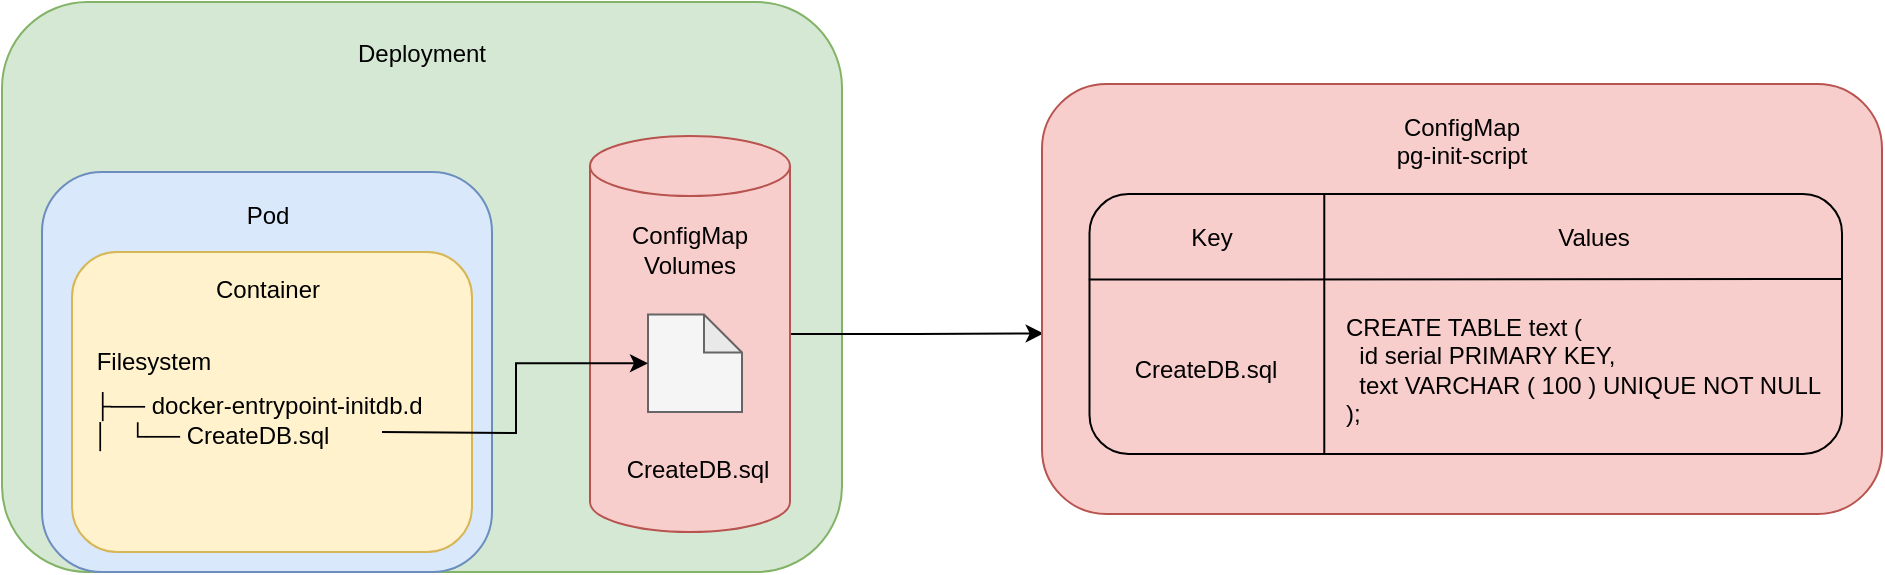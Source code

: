 <mxfile version="20.3.0" type="device"><diagram id="kMry2JeJSecjauOU-xZs" name="第 1 页"><mxGraphModel dx="2011" dy="1442" grid="1" gridSize="10" guides="1" tooltips="1" connect="1" arrows="1" fold="1" page="1" pageScale="1" pageWidth="827" pageHeight="1169" math="0" shadow="0"><root><mxCell id="0"/><mxCell id="1" parent="0"/><mxCell id="XoFE757qU-BaENuKfDMF-3" value="" style="rounded=1;whiteSpace=wrap;html=1;fontSize=12;fillColor=#d5e8d4;strokeColor=#82b366;" vertex="1" parent="1"><mxGeometry x="97" y="275" width="420" height="285" as="geometry"/></mxCell><mxCell id="XoFE757qU-BaENuKfDMF-4" value="Deployment" style="text;html=1;strokeColor=none;fillColor=none;align=center;verticalAlign=middle;whiteSpace=wrap;rounded=0;fontSize=12;" vertex="1" parent="1"><mxGeometry x="277" y="286" width="60" height="30" as="geometry"/></mxCell><mxCell id="XoFE757qU-BaENuKfDMF-16" value="" style="rounded=1;whiteSpace=wrap;html=1;fontSize=12;fillColor=#dae8fc;strokeColor=#6c8ebf;" vertex="1" parent="1"><mxGeometry x="117" y="360" width="225" height="200" as="geometry"/></mxCell><mxCell id="XoFE757qU-BaENuKfDMF-17" value="Pod" style="text;html=1;strokeColor=none;fillColor=none;align=center;verticalAlign=middle;whiteSpace=wrap;rounded=0;fontSize=12;" vertex="1" parent="1"><mxGeometry x="199.5" y="367" width="60" height="30" as="geometry"/></mxCell><mxCell id="XoFE757qU-BaENuKfDMF-18" value="" style="rounded=1;whiteSpace=wrap;html=1;fontSize=12;fillColor=#fff2cc;strokeColor=#d6b656;" vertex="1" parent="1"><mxGeometry x="132" y="400" width="200" height="150" as="geometry"/></mxCell><mxCell id="XoFE757qU-BaENuKfDMF-19" value="Container" style="text;html=1;strokeColor=none;fillColor=none;align=center;verticalAlign=middle;whiteSpace=wrap;rounded=0;fontSize=12;" vertex="1" parent="1"><mxGeometry x="199.5" y="404" width="60" height="30" as="geometry"/></mxCell><mxCell id="XoFE757qU-BaENuKfDMF-21" value="&lt;div&gt;├── docker-entrypoint-initdb.d&lt;/div&gt;&lt;div&gt;│&amp;nbsp; &amp;nbsp;└── CreateDB.sql&lt;/div&gt;" style="text;html=1;strokeColor=none;fillColor=none;align=left;verticalAlign=middle;whiteSpace=wrap;rounded=0;fontSize=12;" vertex="1" parent="1"><mxGeometry x="141" y="457" width="186" height="53" as="geometry"/></mxCell><mxCell id="XoFE757qU-BaENuKfDMF-22" value="Filesystem" style="text;html=1;strokeColor=none;fillColor=none;align=center;verticalAlign=middle;whiteSpace=wrap;rounded=0;fontSize=12;" vertex="1" parent="1"><mxGeometry x="142.5" y="440" width="60" height="30" as="geometry"/></mxCell><mxCell id="XoFE757qU-BaENuKfDMF-40" style="edgeStyle=orthogonalEdgeStyle;rounded=0;orthogonalLoop=1;jettySize=auto;html=1;exitX=1;exitY=0.5;exitDx=0;exitDy=0;exitPerimeter=0;entryX=0.002;entryY=0.58;entryDx=0;entryDy=0;entryPerimeter=0;fontFamily=Helvetica;fontSize=12;" edge="1" parent="1" source="XoFE757qU-BaENuKfDMF-23" target="XoFE757qU-BaENuKfDMF-27"><mxGeometry relative="1" as="geometry"/></mxCell><mxCell id="XoFE757qU-BaENuKfDMF-23" value="" style="shape=cylinder3;whiteSpace=wrap;html=1;boundedLbl=1;backgroundOutline=1;size=15;fontSize=12;fillColor=#f8cecc;strokeColor=#b85450;" vertex="1" parent="1"><mxGeometry x="391" y="342" width="100" height="198" as="geometry"/></mxCell><mxCell id="XoFE757qU-BaENuKfDMF-24" value="ConfigMap&lt;br&gt;Volumes" style="text;html=1;strokeColor=none;fillColor=none;align=center;verticalAlign=middle;whiteSpace=wrap;rounded=0;fontSize=12;" vertex="1" parent="1"><mxGeometry x="411" y="384" width="60" height="30" as="geometry"/></mxCell><mxCell id="XoFE757qU-BaENuKfDMF-25" value="" style="shape=note;whiteSpace=wrap;html=1;backgroundOutline=1;darkOpacity=0.05;fontSize=12;fillColor=#f5f5f5;strokeColor=#666666;fontColor=#333333;size=19;" vertex="1" parent="1"><mxGeometry x="420" y="431.25" width="47" height="48.75" as="geometry"/></mxCell><mxCell id="XoFE757qU-BaENuKfDMF-26" value="CreateDB.sql" style="text;html=1;strokeColor=none;fillColor=none;align=center;verticalAlign=middle;whiteSpace=wrap;rounded=0;fontSize=12;" vertex="1" parent="1"><mxGeometry x="409" y="494" width="72" height="30" as="geometry"/></mxCell><mxCell id="XoFE757qU-BaENuKfDMF-27" value="" style="rounded=1;whiteSpace=wrap;html=1;fontSize=12;fillColor=#f8cecc;strokeColor=#b85450;" vertex="1" parent="1"><mxGeometry x="617" y="316" width="420" height="215" as="geometry"/></mxCell><mxCell id="XoFE757qU-BaENuKfDMF-28" value="ConfigMap&lt;br&gt;&lt;span data-copy-origin=&quot;https://shimo.im&quot; data-docs-delta=&quot;[[20,&amp;quot;pg-init-script&amp;quot;],[20,&amp;quot;\n&amp;quot;,&amp;quot;24:\&amp;quot;F3PQ\&amp;quot;|36:175|direction:\&amp;quot;ltr\&amp;quot;&amp;quot;]]&quot;&gt;&lt;div style=&quot;line-height: 100%;&quot; data-language=&quot;yaml&quot; class=&quot;ql-code-block ql-direction-ltr ql-long-18520334 ql-authorBlock-18520334&quot;&gt;&lt;span class=&quot;ql-token hljs-string&quot;&gt;pg-init-script&lt;/span&gt;&lt;/div&gt;&lt;/span&gt;" style="text;html=1;strokeColor=none;fillColor=none;align=center;verticalAlign=middle;whiteSpace=wrap;rounded=0;fontSize=12;" vertex="1" parent="1"><mxGeometry x="772" y="329" width="110" height="30" as="geometry"/></mxCell><mxCell id="XoFE757qU-BaENuKfDMF-29" value="" style="rounded=1;whiteSpace=wrap;html=1;fontSize=12;fillColor=none;" vertex="1" parent="1"><mxGeometry x="640.75" y="371" width="376.25" height="130" as="geometry"/></mxCell><mxCell id="XoFE757qU-BaENuKfDMF-30" value="&lt;span data-copy-origin=&quot;https://shimo.im&quot; data-docs-delta=&quot;[[20,&amp;quot;CreateDB.sql&amp;quot;]]&quot;&gt;&lt;div style=&quot;line-height: 100%;&quot; data-language=&quot;yaml&quot; class=&quot;ql-code-block ql-long-18520334 ql-direction-ltr ql-authorBlock-18520334&quot;&gt;&lt;span class=&quot;ql-token hljs-attr&quot;&gt;CreateDB.sql&lt;/span&gt;&lt;/div&gt;&lt;/span&gt;" style="text;html=1;strokeColor=none;fillColor=none;align=center;verticalAlign=middle;whiteSpace=wrap;rounded=0;fontSize=12;" vertex="1" parent="1"><mxGeometry x="644" y="443" width="110" height="30" as="geometry"/></mxCell><mxCell id="XoFE757qU-BaENuKfDMF-31" value="&lt;span data-copy-origin=&quot;https://shimo.im&quot; data-docs-delta=&quot;[[20,&amp;quot;CreateDB.sql&amp;quot;]]&quot;&gt;&lt;div style=&quot;line-height: 100%;&quot; data-language=&quot;yaml&quot; class=&quot;ql-code-block ql-long-18520334 ql-direction-ltr ql-authorBlock-18520334&quot;&gt;&lt;span class=&quot;ql-token hljs-attr&quot;&gt;Key&lt;/span&gt;&lt;/div&gt;&lt;/span&gt;" style="text;html=1;strokeColor=none;fillColor=none;align=center;verticalAlign=middle;whiteSpace=wrap;rounded=0;fontSize=12;" vertex="1" parent="1"><mxGeometry x="647" y="377" width="110" height="30" as="geometry"/></mxCell><mxCell id="XoFE757qU-BaENuKfDMF-32" value="&lt;span data-copy-origin=&quot;https://shimo.im&quot; data-docs-delta=&quot;[[20,&amp;quot;CreateDB.sql&amp;quot;]]&quot;&gt;&lt;div style=&quot;line-height: 100%;&quot; data-language=&quot;yaml&quot; class=&quot;ql-code-block ql-long-18520334 ql-direction-ltr ql-authorBlock-18520334&quot;&gt;&lt;span class=&quot;ql-token hljs-attr&quot;&gt;Values&lt;/span&gt;&lt;/div&gt;&lt;/span&gt;" style="text;html=1;strokeColor=none;fillColor=none;align=center;verticalAlign=middle;whiteSpace=wrap;rounded=0;fontSize=12;" vertex="1" parent="1"><mxGeometry x="838" y="377" width="110" height="30" as="geometry"/></mxCell><mxCell id="XoFE757qU-BaENuKfDMF-34" value="CREATE TABLE text (&#10;  id serial PRIMARY KEY,&#10;  text VARCHAR ( 100 ) UNIQUE NOT NULL&#10;);" style="text;whiteSpace=wrap;html=1;fontSize=12;fontFamily=Helvetica;" vertex="1" parent="1"><mxGeometry x="767" y="424.25" width="270" height="80" as="geometry"/></mxCell><mxCell id="XoFE757qU-BaENuKfDMF-35" value="" style="endArrow=none;html=1;rounded=0;fontFamily=Helvetica;fontSize=12;exitX=0.312;exitY=1;exitDx=0;exitDy=0;exitPerimeter=0;entryX=0.312;entryY=0;entryDx=0;entryDy=0;entryPerimeter=0;" edge="1" parent="1" source="XoFE757qU-BaENuKfDMF-29" target="XoFE757qU-BaENuKfDMF-29"><mxGeometry width="50" height="50" relative="1" as="geometry"><mxPoint x="737" y="440" as="sourcePoint"/><mxPoint x="787" y="390" as="targetPoint"/></mxGeometry></mxCell><mxCell id="XoFE757qU-BaENuKfDMF-36" value="" style="endArrow=none;html=1;rounded=0;fontFamily=Helvetica;fontSize=12;entryX=1;entryY=0.25;entryDx=0;entryDy=0;exitX=-0.001;exitY=0.329;exitDx=0;exitDy=0;exitPerimeter=0;" edge="1" parent="1" source="XoFE757qU-BaENuKfDMF-29"><mxGeometry width="50" height="50" relative="1" as="geometry"><mxPoint x="647" y="414" as="sourcePoint"/><mxPoint x="1017" y="413.5" as="targetPoint"/></mxGeometry></mxCell><mxCell id="XoFE757qU-BaENuKfDMF-38" style="edgeStyle=orthogonalEdgeStyle;rounded=0;orthogonalLoop=1;jettySize=auto;html=1;fontFamily=Helvetica;fontSize=12;entryX=0;entryY=0.5;entryDx=0;entryDy=0;entryPerimeter=0;" edge="1" parent="1" target="XoFE757qU-BaENuKfDMF-25"><mxGeometry relative="1" as="geometry"><mxPoint x="287" y="490" as="sourcePoint"/></mxGeometry></mxCell></root></mxGraphModel></diagram></mxfile>